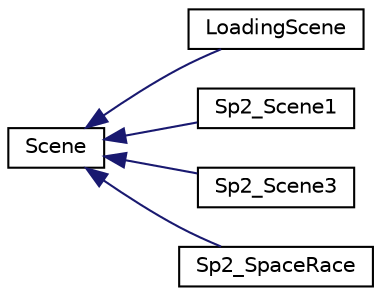 digraph "Graphical Class Hierarchy"
{
  bgcolor="transparent";
  edge [fontname="Helvetica",fontsize="10",labelfontname="Helvetica",labelfontsize="10"];
  node [fontname="Helvetica",fontsize="10",shape=record];
  rankdir="LR";
  Node1 [label="Scene",height=0.2,width=0.4,color="black",URL="$classScene.html",tooltip="Class for Scene /*. "];
  Node1 -> Node2 [dir="back",color="midnightblue",fontsize="10",style="solid",fontname="Helvetica"];
  Node2 [label="LoadingScene",height=0.2,width=0.4,color="black",URL="$classLoadingScene.html",tooltip="Class for LoadingScene (Inheriting from Scene) /*. "];
  Node1 -> Node3 [dir="back",color="midnightblue",fontsize="10",style="solid",fontname="Helvetica"];
  Node3 [label="Sp2_Scene1",height=0.2,width=0.4,color="black",URL="$classSp2__Scene1.html",tooltip="Class for Scene 1 of the game inheriting from Scene /*. "];
  Node1 -> Node4 [dir="back",color="midnightblue",fontsize="10",style="solid",fontname="Helvetica"];
  Node4 [label="Sp2_Scene3",height=0.2,width=0.4,color="black",URL="$classSp2__Scene3.html",tooltip="Defines a game level with platforming elements and game objects, npc, enemies and platforms etc..."];
  Node1 -> Node5 [dir="back",color="midnightblue",fontsize="10",style="solid",fontname="Helvetica"];
  Node5 [label="Sp2_SpaceRace",height=0.2,width=0.4,color="black",URL="$classSp2__SpaceRace.html",tooltip="Class for the Space Race Scene inheriting from Scene /*. "];
}
